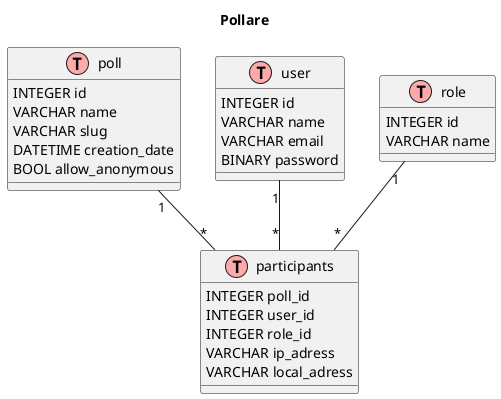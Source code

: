 @startuml
    title Pollare 

    !define TABLE (T,#FFAAAA)
    !define RELATIONSHIP (R, #AAFFAA)

    class poll << TABLE >>
    class user << TABLE >>
    class participants << TABLE >>
    class role << TABLE >>

    poll : INTEGER id
    poll : VARCHAR name
    poll : VARCHAR slug
    poll : DATETIME creation_date
    poll : BOOL allow_anonymous
 
    participants : INTEGER poll_id
    participants : INTEGER user_id
    participants : INTEGER role_id
    participants : VARCHAR ip_adress
    participants : VARCHAR local_adress

    user : INTEGER id
    user : VARCHAR name
    user : VARCHAR email
    user : BINARY password 

    role : INTEGER id
    role : VARCHAR name

    poll "1" -- "*" participants
    user "1" -- "*" participants 
    role "1" -- "*" participants

@enduml 